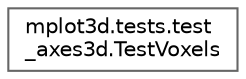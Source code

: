 digraph "Graphical Class Hierarchy"
{
 // LATEX_PDF_SIZE
  bgcolor="transparent";
  edge [fontname=Helvetica,fontsize=10,labelfontname=Helvetica,labelfontsize=10];
  node [fontname=Helvetica,fontsize=10,shape=box,height=0.2,width=0.4];
  rankdir="LR";
  Node0 [id="Node000000",label="mplot3d.tests.test\l_axes3d.TestVoxels",height=0.2,width=0.4,color="grey40", fillcolor="white", style="filled",URL="$dd/d4c/classmplot3d_1_1tests_1_1test__axes3d_1_1TestVoxels.html",tooltip=" "];
}
